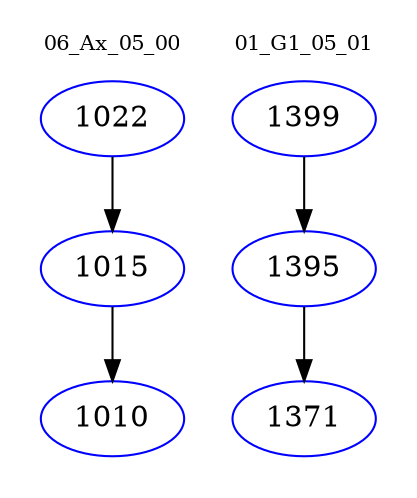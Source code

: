 digraph{
subgraph cluster_0 {
color = white
label = "06_Ax_05_00";
fontsize=10;
T0_1022 [label="1022", color="blue"]
T0_1022 -> T0_1015 [color="black"]
T0_1015 [label="1015", color="blue"]
T0_1015 -> T0_1010 [color="black"]
T0_1010 [label="1010", color="blue"]
}
subgraph cluster_1 {
color = white
label = "01_G1_05_01";
fontsize=10;
T1_1399 [label="1399", color="blue"]
T1_1399 -> T1_1395 [color="black"]
T1_1395 [label="1395", color="blue"]
T1_1395 -> T1_1371 [color="black"]
T1_1371 [label="1371", color="blue"]
}
}
